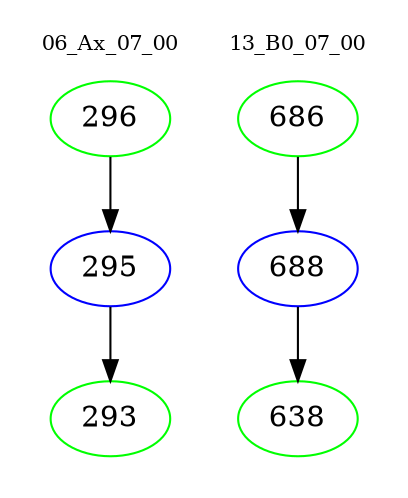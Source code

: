 digraph{
subgraph cluster_0 {
color = white
label = "06_Ax_07_00";
fontsize=10;
T0_296 [label="296", color="green"]
T0_296 -> T0_295 [color="black"]
T0_295 [label="295", color="blue"]
T0_295 -> T0_293 [color="black"]
T0_293 [label="293", color="green"]
}
subgraph cluster_1 {
color = white
label = "13_B0_07_00";
fontsize=10;
T1_686 [label="686", color="green"]
T1_686 -> T1_688 [color="black"]
T1_688 [label="688", color="blue"]
T1_688 -> T1_638 [color="black"]
T1_638 [label="638", color="green"]
}
}

